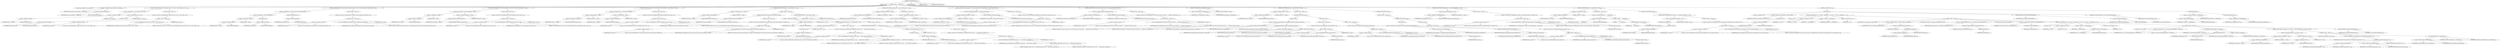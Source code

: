 digraph "validateAndExecute" {  
"281" [label = <(METHOD,validateAndExecute)<SUB>284</SUB>> ]
"29" [label = <(PARAM,this)<SUB>284</SUB>> ]
"282" [label = <(BLOCK,&lt;empty&gt;,&lt;empty&gt;)<SUB>284</SUB>> ]
"283" [label = <(LOCAL,String savedFileExt: java.lang.String)> ]
"284" [label = <(&lt;operator&gt;.assignment,String savedFileExt = this.fileext)<SUB>285</SUB>> ]
"285" [label = <(IDENTIFIER,savedFileExt,String savedFileExt = this.fileext)<SUB>285</SUB>> ]
"286" [label = <(&lt;operator&gt;.fieldAccess,this.fileext)<SUB>285</SUB>> ]
"287" [label = <(IDENTIFIER,this,String savedFileExt = this.fileext)<SUB>285</SUB>> ]
"288" [label = <(FIELD_IDENTIFIER,fileext,fileext)<SUB>285</SUB>> ]
"289" [label = <(CONTROL_STRUCTURE,if (file == null &amp;&amp; filesets.size() == 0),if (file == null &amp;&amp; filesets.size() == 0))<SUB>287</SUB>> ]
"290" [label = <(&lt;operator&gt;.logicalAnd,file == null &amp;&amp; filesets.size() == 0)<SUB>287</SUB>> ]
"291" [label = <(&lt;operator&gt;.equals,file == null)<SUB>287</SUB>> ]
"292" [label = <(&lt;operator&gt;.fieldAccess,this.file)<SUB>287</SUB>> ]
"293" [label = <(IDENTIFIER,this,file == null)<SUB>287</SUB>> ]
"294" [label = <(FIELD_IDENTIFIER,file,file)<SUB>287</SUB>> ]
"295" [label = <(LITERAL,null,file == null)<SUB>287</SUB>> ]
"296" [label = <(&lt;operator&gt;.equals,filesets.size() == 0)<SUB>287</SUB>> ]
"297" [label = <(size,filesets.size())<SUB>287</SUB>> ]
"298" [label = <(&lt;operator&gt;.fieldAccess,this.filesets)<SUB>287</SUB>> ]
"299" [label = <(IDENTIFIER,this,filesets.size())<SUB>287</SUB>> ]
"300" [label = <(FIELD_IDENTIFIER,filesets,filesets)<SUB>287</SUB>> ]
"301" [label = <(LITERAL,0,filesets.size() == 0)<SUB>287</SUB>> ]
"302" [label = <(BLOCK,&lt;empty&gt;,&lt;empty&gt;)<SUB>287</SUB>> ]
"303" [label = <(&lt;operator&gt;.throw,throw new BuildException(&quot;Specify at least one source - a file or a fileset.&quot;);)<SUB>288</SUB>> ]
"304" [label = <(BLOCK,&lt;empty&gt;,&lt;empty&gt;)<SUB>288</SUB>> ]
"305" [label = <(&lt;operator&gt;.assignment,&lt;empty&gt;)> ]
"306" [label = <(IDENTIFIER,$obj5,&lt;empty&gt;)> ]
"307" [label = <(&lt;operator&gt;.alloc,new BuildException(&quot;Specify at least one source - a file or a fileset.&quot;))<SUB>288</SUB>> ]
"308" [label = <(&lt;init&gt;,new BuildException(&quot;Specify at least one source - a file or a fileset.&quot;))<SUB>288</SUB>> ]
"309" [label = <(IDENTIFIER,$obj5,new BuildException(&quot;Specify at least one source - a file or a fileset.&quot;))> ]
"310" [label = <(LITERAL,&quot;Specify at least one source - a file or a fileset.&quot;,new BuildException(&quot;Specify at least one source - a file or a fileset.&quot;))<SUB>289</SUB>> ]
"311" [label = <(IDENTIFIER,$obj5,&lt;empty&gt;)> ]
"312" [label = <(CONTROL_STRUCTURE,if (file != null &amp;&amp; file.exists() &amp;&amp; file.isDirectory()),if (file != null &amp;&amp; file.exists() &amp;&amp; file.isDirectory()))<SUB>292</SUB>> ]
"313" [label = <(&lt;operator&gt;.logicalAnd,file != null &amp;&amp; file.exists() &amp;&amp; file.isDirectory())<SUB>292</SUB>> ]
"314" [label = <(&lt;operator&gt;.logicalAnd,file != null &amp;&amp; file.exists())<SUB>292</SUB>> ]
"315" [label = <(&lt;operator&gt;.notEquals,file != null)<SUB>292</SUB>> ]
"316" [label = <(&lt;operator&gt;.fieldAccess,this.file)<SUB>292</SUB>> ]
"317" [label = <(IDENTIFIER,this,file != null)<SUB>292</SUB>> ]
"318" [label = <(FIELD_IDENTIFIER,file,file)<SUB>292</SUB>> ]
"319" [label = <(LITERAL,null,file != null)<SUB>292</SUB>> ]
"320" [label = <(exists,file.exists())<SUB>292</SUB>> ]
"321" [label = <(&lt;operator&gt;.fieldAccess,this.file)<SUB>292</SUB>> ]
"322" [label = <(IDENTIFIER,this,file.exists())<SUB>292</SUB>> ]
"323" [label = <(FIELD_IDENTIFIER,file,file)<SUB>292</SUB>> ]
"324" [label = <(isDirectory,file.isDirectory())<SUB>292</SUB>> ]
"325" [label = <(&lt;operator&gt;.fieldAccess,this.file)<SUB>292</SUB>> ]
"326" [label = <(IDENTIFIER,this,file.isDirectory())<SUB>292</SUB>> ]
"327" [label = <(FIELD_IDENTIFIER,file,file)<SUB>292</SUB>> ]
"328" [label = <(BLOCK,&lt;empty&gt;,&lt;empty&gt;)<SUB>292</SUB>> ]
"329" [label = <(&lt;operator&gt;.throw,throw new BuildException(&quot;Checksum cannot be generated for directories&quot;);)<SUB>293</SUB>> ]
"330" [label = <(BLOCK,&lt;empty&gt;,&lt;empty&gt;)<SUB>293</SUB>> ]
"331" [label = <(&lt;operator&gt;.assignment,&lt;empty&gt;)> ]
"332" [label = <(IDENTIFIER,$obj6,&lt;empty&gt;)> ]
"333" [label = <(&lt;operator&gt;.alloc,new BuildException(&quot;Checksum cannot be generated for directories&quot;))<SUB>293</SUB>> ]
"334" [label = <(&lt;init&gt;,new BuildException(&quot;Checksum cannot be generated for directories&quot;))<SUB>293</SUB>> ]
"335" [label = <(IDENTIFIER,$obj6,new BuildException(&quot;Checksum cannot be generated for directories&quot;))> ]
"336" [label = <(LITERAL,&quot;Checksum cannot be generated for directories&quot;,new BuildException(&quot;Checksum cannot be generated for directories&quot;))<SUB>294</SUB>> ]
"337" [label = <(IDENTIFIER,$obj6,&lt;empty&gt;)> ]
"338" [label = <(CONTROL_STRUCTURE,if (file != null &amp;&amp; totalproperty != null),if (file != null &amp;&amp; totalproperty != null))<SUB>297</SUB>> ]
"339" [label = <(&lt;operator&gt;.logicalAnd,file != null &amp;&amp; totalproperty != null)<SUB>297</SUB>> ]
"340" [label = <(&lt;operator&gt;.notEquals,file != null)<SUB>297</SUB>> ]
"341" [label = <(&lt;operator&gt;.fieldAccess,this.file)<SUB>297</SUB>> ]
"342" [label = <(IDENTIFIER,this,file != null)<SUB>297</SUB>> ]
"343" [label = <(FIELD_IDENTIFIER,file,file)<SUB>297</SUB>> ]
"344" [label = <(LITERAL,null,file != null)<SUB>297</SUB>> ]
"345" [label = <(&lt;operator&gt;.notEquals,totalproperty != null)<SUB>297</SUB>> ]
"346" [label = <(&lt;operator&gt;.fieldAccess,this.totalproperty)<SUB>297</SUB>> ]
"347" [label = <(IDENTIFIER,this,totalproperty != null)<SUB>297</SUB>> ]
"348" [label = <(FIELD_IDENTIFIER,totalproperty,totalproperty)<SUB>297</SUB>> ]
"349" [label = <(LITERAL,null,totalproperty != null)<SUB>297</SUB>> ]
"350" [label = <(BLOCK,&lt;empty&gt;,&lt;empty&gt;)<SUB>297</SUB>> ]
"351" [label = <(&lt;operator&gt;.throw,throw new BuildException(&quot;File and Totalproperty cannot co-exist.&quot;);)<SUB>298</SUB>> ]
"352" [label = <(BLOCK,&lt;empty&gt;,&lt;empty&gt;)<SUB>298</SUB>> ]
"353" [label = <(&lt;operator&gt;.assignment,&lt;empty&gt;)> ]
"354" [label = <(IDENTIFIER,$obj7,&lt;empty&gt;)> ]
"355" [label = <(&lt;operator&gt;.alloc,new BuildException(&quot;File and Totalproperty cannot co-exist.&quot;))<SUB>298</SUB>> ]
"356" [label = <(&lt;init&gt;,new BuildException(&quot;File and Totalproperty cannot co-exist.&quot;))<SUB>298</SUB>> ]
"357" [label = <(IDENTIFIER,$obj7,new BuildException(&quot;File and Totalproperty cannot co-exist.&quot;))> ]
"358" [label = <(LITERAL,&quot;File and Totalproperty cannot co-exist.&quot;,new BuildException(&quot;File and Totalproperty cannot co-exist.&quot;))<SUB>299</SUB>> ]
"359" [label = <(IDENTIFIER,$obj7,&lt;empty&gt;)> ]
"360" [label = <(CONTROL_STRUCTURE,if (property != null &amp;&amp; fileext != null),if (property != null &amp;&amp; fileext != null))<SUB>302</SUB>> ]
"361" [label = <(&lt;operator&gt;.logicalAnd,property != null &amp;&amp; fileext != null)<SUB>302</SUB>> ]
"362" [label = <(&lt;operator&gt;.notEquals,property != null)<SUB>302</SUB>> ]
"363" [label = <(&lt;operator&gt;.fieldAccess,this.property)<SUB>302</SUB>> ]
"364" [label = <(IDENTIFIER,this,property != null)<SUB>302</SUB>> ]
"365" [label = <(FIELD_IDENTIFIER,property,property)<SUB>302</SUB>> ]
"366" [label = <(LITERAL,null,property != null)<SUB>302</SUB>> ]
"367" [label = <(&lt;operator&gt;.notEquals,fileext != null)<SUB>302</SUB>> ]
"368" [label = <(&lt;operator&gt;.fieldAccess,this.fileext)<SUB>302</SUB>> ]
"369" [label = <(IDENTIFIER,this,fileext != null)<SUB>302</SUB>> ]
"370" [label = <(FIELD_IDENTIFIER,fileext,fileext)<SUB>302</SUB>> ]
"371" [label = <(LITERAL,null,fileext != null)<SUB>302</SUB>> ]
"372" [label = <(BLOCK,&lt;empty&gt;,&lt;empty&gt;)<SUB>302</SUB>> ]
"373" [label = <(&lt;operator&gt;.throw,throw new BuildException(&quot;Property and FileExt cannot co-exist.&quot;);)<SUB>303</SUB>> ]
"374" [label = <(BLOCK,&lt;empty&gt;,&lt;empty&gt;)<SUB>303</SUB>> ]
"375" [label = <(&lt;operator&gt;.assignment,&lt;empty&gt;)> ]
"376" [label = <(IDENTIFIER,$obj8,&lt;empty&gt;)> ]
"377" [label = <(&lt;operator&gt;.alloc,new BuildException(&quot;Property and FileExt cannot co-exist.&quot;))<SUB>303</SUB>> ]
"378" [label = <(&lt;init&gt;,new BuildException(&quot;Property and FileExt cannot co-exist.&quot;))<SUB>303</SUB>> ]
"379" [label = <(IDENTIFIER,$obj8,new BuildException(&quot;Property and FileExt cannot co-exist.&quot;))> ]
"380" [label = <(LITERAL,&quot;Property and FileExt cannot co-exist.&quot;,new BuildException(&quot;Property and FileExt cannot co-exist.&quot;))<SUB>304</SUB>> ]
"381" [label = <(IDENTIFIER,$obj8,&lt;empty&gt;)> ]
"382" [label = <(CONTROL_STRUCTURE,if (property != null),if (property != null))<SUB>307</SUB>> ]
"383" [label = <(&lt;operator&gt;.notEquals,property != null)<SUB>307</SUB>> ]
"384" [label = <(&lt;operator&gt;.fieldAccess,this.property)<SUB>307</SUB>> ]
"385" [label = <(IDENTIFIER,this,property != null)<SUB>307</SUB>> ]
"386" [label = <(FIELD_IDENTIFIER,property,property)<SUB>307</SUB>> ]
"387" [label = <(LITERAL,null,property != null)<SUB>307</SUB>> ]
"388" [label = <(BLOCK,&lt;empty&gt;,&lt;empty&gt;)<SUB>307</SUB>> ]
"389" [label = <(CONTROL_STRUCTURE,if (forceOverwrite),if (forceOverwrite))<SUB>308</SUB>> ]
"390" [label = <(&lt;operator&gt;.fieldAccess,this.forceOverwrite)<SUB>308</SUB>> ]
"391" [label = <(IDENTIFIER,this,if (forceOverwrite))<SUB>308</SUB>> ]
"392" [label = <(FIELD_IDENTIFIER,forceOverwrite,forceOverwrite)<SUB>308</SUB>> ]
"393" [label = <(BLOCK,&lt;empty&gt;,&lt;empty&gt;)<SUB>308</SUB>> ]
"394" [label = <(&lt;operator&gt;.throw,throw new BuildException(&quot;ForceOverwrite cannot be used when Property is specified&quot;);)<SUB>309</SUB>> ]
"395" [label = <(BLOCK,&lt;empty&gt;,&lt;empty&gt;)<SUB>309</SUB>> ]
"396" [label = <(&lt;operator&gt;.assignment,&lt;empty&gt;)> ]
"397" [label = <(IDENTIFIER,$obj9,&lt;empty&gt;)> ]
"398" [label = <(&lt;operator&gt;.alloc,new BuildException(&quot;ForceOverwrite cannot be used when Property is specified&quot;))<SUB>309</SUB>> ]
"399" [label = <(&lt;init&gt;,new BuildException(&quot;ForceOverwrite cannot be used when Property is specified&quot;))<SUB>309</SUB>> ]
"400" [label = <(IDENTIFIER,$obj9,new BuildException(&quot;ForceOverwrite cannot be used when Property is specified&quot;))> ]
"401" [label = <(LITERAL,&quot;ForceOverwrite cannot be used when Property is specified&quot;,new BuildException(&quot;ForceOverwrite cannot be used when Property is specified&quot;))<SUB>310</SUB>> ]
"402" [label = <(IDENTIFIER,$obj9,&lt;empty&gt;)> ]
"403" [label = <(CONTROL_STRUCTURE,if (file != null),if (file != null))<SUB>313</SUB>> ]
"404" [label = <(&lt;operator&gt;.notEquals,file != null)<SUB>313</SUB>> ]
"405" [label = <(&lt;operator&gt;.fieldAccess,this.file)<SUB>313</SUB>> ]
"406" [label = <(IDENTIFIER,this,file != null)<SUB>313</SUB>> ]
"407" [label = <(FIELD_IDENTIFIER,file,file)<SUB>313</SUB>> ]
"408" [label = <(LITERAL,null,file != null)<SUB>313</SUB>> ]
"409" [label = <(BLOCK,&lt;empty&gt;,&lt;empty&gt;)<SUB>313</SUB>> ]
"410" [label = <(CONTROL_STRUCTURE,if (filesets.size() &gt; 0),if (filesets.size() &gt; 0))<SUB>314</SUB>> ]
"411" [label = <(&lt;operator&gt;.greaterThan,filesets.size() &gt; 0)<SUB>314</SUB>> ]
"412" [label = <(size,filesets.size())<SUB>314</SUB>> ]
"413" [label = <(&lt;operator&gt;.fieldAccess,this.filesets)<SUB>314</SUB>> ]
"414" [label = <(IDENTIFIER,this,filesets.size())<SUB>314</SUB>> ]
"415" [label = <(FIELD_IDENTIFIER,filesets,filesets)<SUB>314</SUB>> ]
"416" [label = <(LITERAL,0,filesets.size() &gt; 0)<SUB>314</SUB>> ]
"417" [label = <(BLOCK,&lt;empty&gt;,&lt;empty&gt;)<SUB>314</SUB>> ]
"418" [label = <(&lt;operator&gt;.throw,throw new BuildException(&quot;Multiple files cannot be used &quot; + &quot;when Property is specified&quot;);)<SUB>315</SUB>> ]
"419" [label = <(BLOCK,&lt;empty&gt;,&lt;empty&gt;)<SUB>315</SUB>> ]
"420" [label = <(&lt;operator&gt;.assignment,&lt;empty&gt;)> ]
"421" [label = <(IDENTIFIER,$obj10,&lt;empty&gt;)> ]
"422" [label = <(&lt;operator&gt;.alloc,new BuildException(&quot;Multiple files cannot be used &quot; + &quot;when Property is specified&quot;))<SUB>315</SUB>> ]
"423" [label = <(&lt;init&gt;,new BuildException(&quot;Multiple files cannot be used &quot; + &quot;when Property is specified&quot;))<SUB>315</SUB>> ]
"424" [label = <(IDENTIFIER,$obj10,new BuildException(&quot;Multiple files cannot be used &quot; + &quot;when Property is specified&quot;))> ]
"425" [label = <(&lt;operator&gt;.addition,&quot;Multiple files cannot be used &quot; + &quot;when Property is specified&quot;)<SUB>315</SUB>> ]
"426" [label = <(LITERAL,&quot;Multiple files cannot be used &quot;,&quot;Multiple files cannot be used &quot; + &quot;when Property is specified&quot;)<SUB>315</SUB>> ]
"427" [label = <(LITERAL,&quot;when Property is specified&quot;,&quot;Multiple files cannot be used &quot; + &quot;when Property is specified&quot;)<SUB>316</SUB>> ]
"428" [label = <(IDENTIFIER,$obj10,&lt;empty&gt;)> ]
"429" [label = <(CONTROL_STRUCTURE,else,else)<SUB>318</SUB>> ]
"430" [label = <(BLOCK,&lt;empty&gt;,&lt;empty&gt;)<SUB>318</SUB>> ]
"431" [label = <(CONTROL_STRUCTURE,if (filesets.size() &gt; 1),if (filesets.size() &gt; 1))<SUB>319</SUB>> ]
"432" [label = <(&lt;operator&gt;.greaterThan,filesets.size() &gt; 1)<SUB>319</SUB>> ]
"433" [label = <(size,filesets.size())<SUB>319</SUB>> ]
"434" [label = <(&lt;operator&gt;.fieldAccess,this.filesets)<SUB>319</SUB>> ]
"435" [label = <(IDENTIFIER,this,filesets.size())<SUB>319</SUB>> ]
"436" [label = <(FIELD_IDENTIFIER,filesets,filesets)<SUB>319</SUB>> ]
"437" [label = <(LITERAL,1,filesets.size() &gt; 1)<SUB>319</SUB>> ]
"438" [label = <(BLOCK,&lt;empty&gt;,&lt;empty&gt;)<SUB>319</SUB>> ]
"439" [label = <(&lt;operator&gt;.throw,throw new BuildException(&quot;Multiple files cannot be used &quot; + &quot;when Property is specified&quot;);)<SUB>320</SUB>> ]
"440" [label = <(BLOCK,&lt;empty&gt;,&lt;empty&gt;)<SUB>320</SUB>> ]
"441" [label = <(&lt;operator&gt;.assignment,&lt;empty&gt;)> ]
"442" [label = <(IDENTIFIER,$obj11,&lt;empty&gt;)> ]
"443" [label = <(&lt;operator&gt;.alloc,new BuildException(&quot;Multiple files cannot be used &quot; + &quot;when Property is specified&quot;))<SUB>320</SUB>> ]
"444" [label = <(&lt;init&gt;,new BuildException(&quot;Multiple files cannot be used &quot; + &quot;when Property is specified&quot;))<SUB>320</SUB>> ]
"445" [label = <(IDENTIFIER,$obj11,new BuildException(&quot;Multiple files cannot be used &quot; + &quot;when Property is specified&quot;))> ]
"446" [label = <(&lt;operator&gt;.addition,&quot;Multiple files cannot be used &quot; + &quot;when Property is specified&quot;)<SUB>320</SUB>> ]
"447" [label = <(LITERAL,&quot;Multiple files cannot be used &quot;,&quot;Multiple files cannot be used &quot; + &quot;when Property is specified&quot;)<SUB>320</SUB>> ]
"448" [label = <(LITERAL,&quot;when Property is specified&quot;,&quot;Multiple files cannot be used &quot; + &quot;when Property is specified&quot;)<SUB>321</SUB>> ]
"449" [label = <(IDENTIFIER,$obj11,&lt;empty&gt;)> ]
"450" [label = <(CONTROL_STRUCTURE,if (verifyProperty != null),if (verifyProperty != null))<SUB>326</SUB>> ]
"451" [label = <(&lt;operator&gt;.notEquals,verifyProperty != null)<SUB>326</SUB>> ]
"452" [label = <(&lt;operator&gt;.fieldAccess,this.verifyProperty)<SUB>326</SUB>> ]
"453" [label = <(IDENTIFIER,this,verifyProperty != null)<SUB>326</SUB>> ]
"454" [label = <(FIELD_IDENTIFIER,verifyProperty,verifyProperty)<SUB>326</SUB>> ]
"455" [label = <(LITERAL,null,verifyProperty != null)<SUB>326</SUB>> ]
"456" [label = <(BLOCK,&lt;empty&gt;,&lt;empty&gt;)<SUB>326</SUB>> ]
"457" [label = <(&lt;operator&gt;.assignment,this.isCondition = true)<SUB>327</SUB>> ]
"458" [label = <(&lt;operator&gt;.fieldAccess,this.isCondition)<SUB>327</SUB>> ]
"459" [label = <(IDENTIFIER,this,this.isCondition = true)<SUB>327</SUB>> ]
"460" [label = <(FIELD_IDENTIFIER,isCondition,isCondition)<SUB>327</SUB>> ]
"461" [label = <(LITERAL,true,this.isCondition = true)<SUB>327</SUB>> ]
"462" [label = <(CONTROL_STRUCTURE,if (verifyProperty != null &amp;&amp; forceOverwrite),if (verifyProperty != null &amp;&amp; forceOverwrite))<SUB>330</SUB>> ]
"463" [label = <(&lt;operator&gt;.logicalAnd,verifyProperty != null &amp;&amp; forceOverwrite)<SUB>330</SUB>> ]
"464" [label = <(&lt;operator&gt;.notEquals,verifyProperty != null)<SUB>330</SUB>> ]
"465" [label = <(&lt;operator&gt;.fieldAccess,this.verifyProperty)<SUB>330</SUB>> ]
"466" [label = <(IDENTIFIER,this,verifyProperty != null)<SUB>330</SUB>> ]
"467" [label = <(FIELD_IDENTIFIER,verifyProperty,verifyProperty)<SUB>330</SUB>> ]
"468" [label = <(LITERAL,null,verifyProperty != null)<SUB>330</SUB>> ]
"469" [label = <(&lt;operator&gt;.fieldAccess,this.forceOverwrite)<SUB>330</SUB>> ]
"470" [label = <(IDENTIFIER,this,verifyProperty != null &amp;&amp; forceOverwrite)<SUB>330</SUB>> ]
"471" [label = <(FIELD_IDENTIFIER,forceOverwrite,forceOverwrite)<SUB>330</SUB>> ]
"472" [label = <(BLOCK,&lt;empty&gt;,&lt;empty&gt;)<SUB>330</SUB>> ]
"473" [label = <(&lt;operator&gt;.throw,throw new BuildException(&quot;VerifyProperty and ForceOverwrite cannot co-exist.&quot;);)<SUB>331</SUB>> ]
"474" [label = <(BLOCK,&lt;empty&gt;,&lt;empty&gt;)<SUB>331</SUB>> ]
"475" [label = <(&lt;operator&gt;.assignment,&lt;empty&gt;)> ]
"476" [label = <(IDENTIFIER,$obj12,&lt;empty&gt;)> ]
"477" [label = <(&lt;operator&gt;.alloc,new BuildException(&quot;VerifyProperty and ForceOverwrite cannot co-exist.&quot;))<SUB>331</SUB>> ]
"478" [label = <(&lt;init&gt;,new BuildException(&quot;VerifyProperty and ForceOverwrite cannot co-exist.&quot;))<SUB>331</SUB>> ]
"479" [label = <(IDENTIFIER,$obj12,new BuildException(&quot;VerifyProperty and ForceOverwrite cannot co-exist.&quot;))> ]
"480" [label = <(LITERAL,&quot;VerifyProperty and ForceOverwrite cannot co-exist.&quot;,new BuildException(&quot;VerifyProperty and ForceOverwrite cannot co-exist.&quot;))<SUB>332</SUB>> ]
"481" [label = <(IDENTIFIER,$obj12,&lt;empty&gt;)> ]
"482" [label = <(CONTROL_STRUCTURE,if (isCondition &amp;&amp; forceOverwrite),if (isCondition &amp;&amp; forceOverwrite))<SUB>335</SUB>> ]
"483" [label = <(&lt;operator&gt;.logicalAnd,isCondition &amp;&amp; forceOverwrite)<SUB>335</SUB>> ]
"484" [label = <(&lt;operator&gt;.fieldAccess,this.isCondition)<SUB>335</SUB>> ]
"485" [label = <(IDENTIFIER,this,isCondition &amp;&amp; forceOverwrite)<SUB>335</SUB>> ]
"486" [label = <(FIELD_IDENTIFIER,isCondition,isCondition)<SUB>335</SUB>> ]
"487" [label = <(&lt;operator&gt;.fieldAccess,this.forceOverwrite)<SUB>335</SUB>> ]
"488" [label = <(IDENTIFIER,this,isCondition &amp;&amp; forceOverwrite)<SUB>335</SUB>> ]
"489" [label = <(FIELD_IDENTIFIER,forceOverwrite,forceOverwrite)<SUB>335</SUB>> ]
"490" [label = <(BLOCK,&lt;empty&gt;,&lt;empty&gt;)<SUB>335</SUB>> ]
"491" [label = <(&lt;operator&gt;.throw,throw new BuildException(&quot;ForceOverwrite cannot be used when &quot; + &quot;conditions are being used.&quot;);)<SUB>336</SUB>> ]
"492" [label = <(BLOCK,&lt;empty&gt;,&lt;empty&gt;)<SUB>336</SUB>> ]
"493" [label = <(&lt;operator&gt;.assignment,&lt;empty&gt;)> ]
"494" [label = <(IDENTIFIER,$obj13,&lt;empty&gt;)> ]
"495" [label = <(&lt;operator&gt;.alloc,new BuildException(&quot;ForceOverwrite cannot be used when &quot; + &quot;conditions are being used.&quot;))<SUB>336</SUB>> ]
"496" [label = <(&lt;init&gt;,new BuildException(&quot;ForceOverwrite cannot be used when &quot; + &quot;conditions are being used.&quot;))<SUB>336</SUB>> ]
"497" [label = <(IDENTIFIER,$obj13,new BuildException(&quot;ForceOverwrite cannot be used when &quot; + &quot;conditions are being used.&quot;))> ]
"498" [label = <(&lt;operator&gt;.addition,&quot;ForceOverwrite cannot be used when &quot; + &quot;conditions are being used.&quot;)<SUB>336</SUB>> ]
"499" [label = <(LITERAL,&quot;ForceOverwrite cannot be used when &quot;,&quot;ForceOverwrite cannot be used when &quot; + &quot;conditions are being used.&quot;)<SUB>336</SUB>> ]
"500" [label = <(LITERAL,&quot;conditions are being used.&quot;,&quot;ForceOverwrite cannot be used when &quot; + &quot;conditions are being used.&quot;)<SUB>337</SUB>> ]
"501" [label = <(IDENTIFIER,$obj13,&lt;empty&gt;)> ]
"502" [label = <(&lt;operator&gt;.assignment,this.messageDigest = null)<SUB>340</SUB>> ]
"503" [label = <(&lt;operator&gt;.fieldAccess,this.messageDigest)<SUB>340</SUB>> ]
"504" [label = <(IDENTIFIER,this,this.messageDigest = null)<SUB>340</SUB>> ]
"505" [label = <(FIELD_IDENTIFIER,messageDigest,messageDigest)<SUB>340</SUB>> ]
"506" [label = <(LITERAL,null,this.messageDigest = null)<SUB>340</SUB>> ]
"507" [label = <(CONTROL_STRUCTURE,if (provider != null),if (provider != null))<SUB>341</SUB>> ]
"508" [label = <(&lt;operator&gt;.notEquals,provider != null)<SUB>341</SUB>> ]
"509" [label = <(&lt;operator&gt;.fieldAccess,this.provider)<SUB>341</SUB>> ]
"510" [label = <(IDENTIFIER,this,provider != null)<SUB>341</SUB>> ]
"511" [label = <(FIELD_IDENTIFIER,provider,provider)<SUB>341</SUB>> ]
"512" [label = <(LITERAL,null,provider != null)<SUB>341</SUB>> ]
"513" [label = <(BLOCK,&lt;empty&gt;,&lt;empty&gt;)<SUB>341</SUB>> ]
"514" [label = <(CONTROL_STRUCTURE,try,try)<SUB>342</SUB>> ]
"515" [label = <(BLOCK,try,try)<SUB>342</SUB>> ]
"516" [label = <(&lt;operator&gt;.assignment,this.messageDigest = MessageDigest.getInstance(algorithm, provider))<SUB>343</SUB>> ]
"517" [label = <(&lt;operator&gt;.fieldAccess,this.messageDigest)<SUB>343</SUB>> ]
"518" [label = <(IDENTIFIER,this,this.messageDigest = MessageDigest.getInstance(algorithm, provider))<SUB>343</SUB>> ]
"519" [label = <(FIELD_IDENTIFIER,messageDigest,messageDigest)<SUB>343</SUB>> ]
"520" [label = <(getInstance,MessageDigest.getInstance(algorithm, provider))<SUB>343</SUB>> ]
"521" [label = <(IDENTIFIER,MessageDigest,MessageDigest.getInstance(algorithm, provider))<SUB>343</SUB>> ]
"522" [label = <(&lt;operator&gt;.fieldAccess,this.algorithm)<SUB>343</SUB>> ]
"523" [label = <(IDENTIFIER,this,MessageDigest.getInstance(algorithm, provider))<SUB>343</SUB>> ]
"524" [label = <(FIELD_IDENTIFIER,algorithm,algorithm)<SUB>343</SUB>> ]
"525" [label = <(&lt;operator&gt;.fieldAccess,this.provider)<SUB>343</SUB>> ]
"526" [label = <(IDENTIFIER,this,MessageDigest.getInstance(algorithm, provider))<SUB>343</SUB>> ]
"527" [label = <(FIELD_IDENTIFIER,provider,provider)<SUB>343</SUB>> ]
"528" [label = <(BLOCK,catch,catch)> ]
"529" [label = <(BLOCK,&lt;empty&gt;,&lt;empty&gt;)<SUB>344</SUB>> ]
"530" [label = <(&lt;operator&gt;.throw,throw new BuildException(noalgo, getLocation());)<SUB>345</SUB>> ]
"531" [label = <(BLOCK,&lt;empty&gt;,&lt;empty&gt;)<SUB>345</SUB>> ]
"532" [label = <(&lt;operator&gt;.assignment,&lt;empty&gt;)> ]
"533" [label = <(IDENTIFIER,$obj14,&lt;empty&gt;)> ]
"534" [label = <(&lt;operator&gt;.alloc,new BuildException(noalgo, getLocation()))<SUB>345</SUB>> ]
"535" [label = <(&lt;init&gt;,new BuildException(noalgo, getLocation()))<SUB>345</SUB>> ]
"536" [label = <(IDENTIFIER,$obj14,new BuildException(noalgo, getLocation()))> ]
"537" [label = <(IDENTIFIER,noalgo,new BuildException(noalgo, getLocation()))<SUB>345</SUB>> ]
"538" [label = <(getLocation,getLocation())<SUB>345</SUB>> ]
"28" [label = <(IDENTIFIER,this,getLocation())<SUB>345</SUB>> ]
"539" [label = <(IDENTIFIER,$obj14,&lt;empty&gt;)> ]
"540" [label = <(BLOCK,&lt;empty&gt;,&lt;empty&gt;)<SUB>346</SUB>> ]
"541" [label = <(&lt;operator&gt;.throw,throw new BuildException(noprovider, getLocation());)<SUB>347</SUB>> ]
"542" [label = <(BLOCK,&lt;empty&gt;,&lt;empty&gt;)<SUB>347</SUB>> ]
"543" [label = <(&lt;operator&gt;.assignment,&lt;empty&gt;)> ]
"544" [label = <(IDENTIFIER,$obj15,&lt;empty&gt;)> ]
"545" [label = <(&lt;operator&gt;.alloc,new BuildException(noprovider, getLocation()))<SUB>347</SUB>> ]
"546" [label = <(&lt;init&gt;,new BuildException(noprovider, getLocation()))<SUB>347</SUB>> ]
"547" [label = <(IDENTIFIER,$obj15,new BuildException(noprovider, getLocation()))> ]
"548" [label = <(IDENTIFIER,noprovider,new BuildException(noprovider, getLocation()))<SUB>347</SUB>> ]
"549" [label = <(getLocation,getLocation())<SUB>347</SUB>> ]
"30" [label = <(IDENTIFIER,this,getLocation())<SUB>347</SUB>> ]
"550" [label = <(IDENTIFIER,$obj15,&lt;empty&gt;)> ]
"551" [label = <(CONTROL_STRUCTURE,else,else)<SUB>349</SUB>> ]
"552" [label = <(BLOCK,&lt;empty&gt;,&lt;empty&gt;)<SUB>349</SUB>> ]
"553" [label = <(CONTROL_STRUCTURE,try,try)<SUB>350</SUB>> ]
"554" [label = <(BLOCK,try,try)<SUB>350</SUB>> ]
"555" [label = <(&lt;operator&gt;.assignment,this.messageDigest = MessageDigest.getInstance(algorithm))<SUB>351</SUB>> ]
"556" [label = <(&lt;operator&gt;.fieldAccess,this.messageDigest)<SUB>351</SUB>> ]
"557" [label = <(IDENTIFIER,this,this.messageDigest = MessageDigest.getInstance(algorithm))<SUB>351</SUB>> ]
"558" [label = <(FIELD_IDENTIFIER,messageDigest,messageDigest)<SUB>351</SUB>> ]
"559" [label = <(getInstance,MessageDigest.getInstance(algorithm))<SUB>351</SUB>> ]
"560" [label = <(IDENTIFIER,MessageDigest,MessageDigest.getInstance(algorithm))<SUB>351</SUB>> ]
"561" [label = <(&lt;operator&gt;.fieldAccess,this.algorithm)<SUB>351</SUB>> ]
"562" [label = <(IDENTIFIER,this,MessageDigest.getInstance(algorithm))<SUB>351</SUB>> ]
"563" [label = <(FIELD_IDENTIFIER,algorithm,algorithm)<SUB>351</SUB>> ]
"564" [label = <(BLOCK,catch,catch)> ]
"565" [label = <(BLOCK,&lt;empty&gt;,&lt;empty&gt;)<SUB>352</SUB>> ]
"566" [label = <(&lt;operator&gt;.throw,throw new BuildException(noalgo, getLocation());)<SUB>353</SUB>> ]
"567" [label = <(BLOCK,&lt;empty&gt;,&lt;empty&gt;)<SUB>353</SUB>> ]
"568" [label = <(&lt;operator&gt;.assignment,&lt;empty&gt;)> ]
"569" [label = <(IDENTIFIER,$obj16,&lt;empty&gt;)> ]
"570" [label = <(&lt;operator&gt;.alloc,new BuildException(noalgo, getLocation()))<SUB>353</SUB>> ]
"571" [label = <(&lt;init&gt;,new BuildException(noalgo, getLocation()))<SUB>353</SUB>> ]
"572" [label = <(IDENTIFIER,$obj16,new BuildException(noalgo, getLocation()))> ]
"573" [label = <(IDENTIFIER,noalgo,new BuildException(noalgo, getLocation()))<SUB>353</SUB>> ]
"574" [label = <(getLocation,getLocation())<SUB>353</SUB>> ]
"31" [label = <(IDENTIFIER,this,getLocation())<SUB>353</SUB>> ]
"575" [label = <(IDENTIFIER,$obj16,&lt;empty&gt;)> ]
"576" [label = <(CONTROL_STRUCTURE,if (messageDigest == null),if (messageDigest == null))<SUB>357</SUB>> ]
"577" [label = <(&lt;operator&gt;.equals,messageDigest == null)<SUB>357</SUB>> ]
"578" [label = <(&lt;operator&gt;.fieldAccess,this.messageDigest)<SUB>357</SUB>> ]
"579" [label = <(IDENTIFIER,this,messageDigest == null)<SUB>357</SUB>> ]
"580" [label = <(FIELD_IDENTIFIER,messageDigest,messageDigest)<SUB>357</SUB>> ]
"581" [label = <(LITERAL,null,messageDigest == null)<SUB>357</SUB>> ]
"582" [label = <(BLOCK,&lt;empty&gt;,&lt;empty&gt;)<SUB>357</SUB>> ]
"583" [label = <(&lt;operator&gt;.throw,throw new BuildException(&quot;Unable to create Message Digest&quot;, getLocation());)<SUB>358</SUB>> ]
"584" [label = <(BLOCK,&lt;empty&gt;,&lt;empty&gt;)<SUB>358</SUB>> ]
"585" [label = <(&lt;operator&gt;.assignment,&lt;empty&gt;)> ]
"586" [label = <(IDENTIFIER,$obj17,&lt;empty&gt;)> ]
"587" [label = <(&lt;operator&gt;.alloc,new BuildException(&quot;Unable to create Message Digest&quot;, getLocation()))<SUB>358</SUB>> ]
"588" [label = <(&lt;init&gt;,new BuildException(&quot;Unable to create Message Digest&quot;, getLocation()))<SUB>358</SUB>> ]
"589" [label = <(IDENTIFIER,$obj17,new BuildException(&quot;Unable to create Message Digest&quot;, getLocation()))> ]
"590" [label = <(LITERAL,&quot;Unable to create Message Digest&quot;,new BuildException(&quot;Unable to create Message Digest&quot;, getLocation()))<SUB>358</SUB>> ]
"591" [label = <(getLocation,getLocation())<SUB>359</SUB>> ]
"32" [label = <(IDENTIFIER,this,getLocation())<SUB>359</SUB>> ]
"592" [label = <(IDENTIFIER,$obj17,&lt;empty&gt;)> ]
"593" [label = <(CONTROL_STRUCTURE,if (fileext == null),if (fileext == null))<SUB>362</SUB>> ]
"594" [label = <(&lt;operator&gt;.equals,fileext == null)<SUB>362</SUB>> ]
"595" [label = <(&lt;operator&gt;.fieldAccess,this.fileext)<SUB>362</SUB>> ]
"596" [label = <(IDENTIFIER,this,fileext == null)<SUB>362</SUB>> ]
"597" [label = <(FIELD_IDENTIFIER,fileext,fileext)<SUB>362</SUB>> ]
"598" [label = <(LITERAL,null,fileext == null)<SUB>362</SUB>> ]
"599" [label = <(BLOCK,&lt;empty&gt;,&lt;empty&gt;)<SUB>362</SUB>> ]
"600" [label = <(&lt;operator&gt;.assignment,this.fileext = &quot;.&quot; + algorithm)<SUB>363</SUB>> ]
"601" [label = <(&lt;operator&gt;.fieldAccess,this.fileext)<SUB>363</SUB>> ]
"602" [label = <(IDENTIFIER,this,this.fileext = &quot;.&quot; + algorithm)<SUB>363</SUB>> ]
"603" [label = <(FIELD_IDENTIFIER,fileext,fileext)<SUB>363</SUB>> ]
"604" [label = <(&lt;operator&gt;.addition,&quot;.&quot; + algorithm)<SUB>363</SUB>> ]
"605" [label = <(LITERAL,&quot;.&quot;,&quot;.&quot; + algorithm)<SUB>363</SUB>> ]
"606" [label = <(&lt;operator&gt;.fieldAccess,this.algorithm)<SUB>363</SUB>> ]
"607" [label = <(IDENTIFIER,this,&quot;.&quot; + algorithm)<SUB>363</SUB>> ]
"608" [label = <(FIELD_IDENTIFIER,algorithm,algorithm)<SUB>363</SUB>> ]
"609" [label = <(CONTROL_STRUCTURE,else,else)<SUB>364</SUB>> ]
"610" [label = <(CONTROL_STRUCTURE,if (fileext.trim().length() == 0),if (fileext.trim().length() == 0))<SUB>364</SUB>> ]
"611" [label = <(&lt;operator&gt;.equals,fileext.trim().length() == 0)<SUB>364</SUB>> ]
"612" [label = <(length,fileext.trim().length())<SUB>364</SUB>> ]
"613" [label = <(trim,fileext.trim())<SUB>364</SUB>> ]
"614" [label = <(&lt;operator&gt;.fieldAccess,this.fileext)<SUB>364</SUB>> ]
"615" [label = <(IDENTIFIER,this,fileext.trim())<SUB>364</SUB>> ]
"616" [label = <(FIELD_IDENTIFIER,fileext,fileext)<SUB>364</SUB>> ]
"617" [label = <(LITERAL,0,fileext.trim().length() == 0)<SUB>364</SUB>> ]
"618" [label = <(BLOCK,&lt;empty&gt;,&lt;empty&gt;)<SUB>364</SUB>> ]
"619" [label = <(&lt;operator&gt;.throw,throw new BuildException(&quot;File extension when specified must not be an empty string&quot;);)<SUB>365</SUB>> ]
"620" [label = <(BLOCK,&lt;empty&gt;,&lt;empty&gt;)<SUB>365</SUB>> ]
"621" [label = <(&lt;operator&gt;.assignment,&lt;empty&gt;)> ]
"622" [label = <(IDENTIFIER,$obj18,&lt;empty&gt;)> ]
"623" [label = <(&lt;operator&gt;.alloc,new BuildException(&quot;File extension when specified must not be an empty string&quot;))<SUB>365</SUB>> ]
"624" [label = <(&lt;init&gt;,new BuildException(&quot;File extension when specified must not be an empty string&quot;))<SUB>365</SUB>> ]
"625" [label = <(IDENTIFIER,$obj18,new BuildException(&quot;File extension when specified must not be an empty string&quot;))> ]
"626" [label = <(LITERAL,&quot;File extension when specified must not be an empty string&quot;,new BuildException(&quot;File extension when specified must not be an empty string&quot;))<SUB>366</SUB>> ]
"627" [label = <(IDENTIFIER,$obj18,&lt;empty&gt;)> ]
"628" [label = <(CONTROL_STRUCTURE,try,try)<SUB>369</SUB>> ]
"629" [label = <(BLOCK,try,try)<SUB>369</SUB>> ]
"630" [label = <(LOCAL,int sizeofFileSet: int)> ]
"631" [label = <(&lt;operator&gt;.assignment,int sizeofFileSet = filesets.size())<SUB>370</SUB>> ]
"632" [label = <(IDENTIFIER,sizeofFileSet,int sizeofFileSet = filesets.size())<SUB>370</SUB>> ]
"633" [label = <(size,filesets.size())<SUB>370</SUB>> ]
"634" [label = <(&lt;operator&gt;.fieldAccess,this.filesets)<SUB>370</SUB>> ]
"635" [label = <(IDENTIFIER,this,filesets.size())<SUB>370</SUB>> ]
"636" [label = <(FIELD_IDENTIFIER,filesets,filesets)<SUB>370</SUB>> ]
"637" [label = <(CONTROL_STRUCTURE,for (int i = 0; Some(i &lt; sizeofFileSet); i++),for (int i = 0; Some(i &lt; sizeofFileSet); i++))<SUB>371</SUB>> ]
"638" [label = <(LOCAL,int i: int)> ]
"639" [label = <(&lt;operator&gt;.assignment,int i = 0)<SUB>371</SUB>> ]
"640" [label = <(IDENTIFIER,i,int i = 0)<SUB>371</SUB>> ]
"641" [label = <(LITERAL,0,int i = 0)<SUB>371</SUB>> ]
"642" [label = <(&lt;operator&gt;.lessThan,i &lt; sizeofFileSet)<SUB>371</SUB>> ]
"643" [label = <(IDENTIFIER,i,i &lt; sizeofFileSet)<SUB>371</SUB>> ]
"644" [label = <(IDENTIFIER,sizeofFileSet,i &lt; sizeofFileSet)<SUB>371</SUB>> ]
"645" [label = <(&lt;operator&gt;.postIncrement,i++)<SUB>371</SUB>> ]
"646" [label = <(IDENTIFIER,i,i++)<SUB>371</SUB>> ]
"647" [label = <(BLOCK,&lt;empty&gt;,&lt;empty&gt;)<SUB>371</SUB>> ]
"648" [label = <(LOCAL,FileSet fs: org.apache.tools.ant.types.FileSet)> ]
"649" [label = <(&lt;operator&gt;.assignment,FileSet fs = (FileSet) filesets.elementAt(i))<SUB>372</SUB>> ]
"650" [label = <(IDENTIFIER,fs,FileSet fs = (FileSet) filesets.elementAt(i))<SUB>372</SUB>> ]
"651" [label = <(&lt;operator&gt;.cast,(FileSet) filesets.elementAt(i))<SUB>372</SUB>> ]
"652" [label = <(TYPE_REF,FileSet,FileSet)<SUB>372</SUB>> ]
"653" [label = <(elementAt,filesets.elementAt(i))<SUB>372</SUB>> ]
"654" [label = <(&lt;operator&gt;.fieldAccess,this.filesets)<SUB>372</SUB>> ]
"655" [label = <(IDENTIFIER,this,filesets.elementAt(i))<SUB>372</SUB>> ]
"656" [label = <(FIELD_IDENTIFIER,filesets,filesets)<SUB>372</SUB>> ]
"657" [label = <(IDENTIFIER,i,filesets.elementAt(i))<SUB>372</SUB>> ]
"658" [label = <(LOCAL,DirectoryScanner ds: org.apache.tools.ant.DirectoryScanner)> ]
"659" [label = <(&lt;operator&gt;.assignment,DirectoryScanner ds = getDirectoryScanner(getProject()))<SUB>373</SUB>> ]
"660" [label = <(IDENTIFIER,ds,DirectoryScanner ds = getDirectoryScanner(getProject()))<SUB>373</SUB>> ]
"661" [label = <(getDirectoryScanner,getDirectoryScanner(getProject()))<SUB>373</SUB>> ]
"662" [label = <(IDENTIFIER,fs,getDirectoryScanner(getProject()))<SUB>373</SUB>> ]
"663" [label = <(getProject,getProject())<SUB>373</SUB>> ]
"33" [label = <(IDENTIFIER,this,getProject())<SUB>373</SUB>> ]
"664" [label = <(LOCAL,String[] srcFiles: java.lang.String[])> ]
"665" [label = <(&lt;operator&gt;.assignment,String[] srcFiles = getIncludedFiles())<SUB>374</SUB>> ]
"666" [label = <(IDENTIFIER,srcFiles,String[] srcFiles = getIncludedFiles())<SUB>374</SUB>> ]
"667" [label = <(getIncludedFiles,getIncludedFiles())<SUB>374</SUB>> ]
"668" [label = <(IDENTIFIER,ds,getIncludedFiles())<SUB>374</SUB>> ]
"669" [label = <(CONTROL_STRUCTURE,for (int j = 0; Some(j &lt; srcFiles.length); j++),for (int j = 0; Some(j &lt; srcFiles.length); j++))<SUB>375</SUB>> ]
"670" [label = <(LOCAL,int j: int)> ]
"671" [label = <(&lt;operator&gt;.assignment,int j = 0)<SUB>375</SUB>> ]
"672" [label = <(IDENTIFIER,j,int j = 0)<SUB>375</SUB>> ]
"673" [label = <(LITERAL,0,int j = 0)<SUB>375</SUB>> ]
"674" [label = <(&lt;operator&gt;.lessThan,j &lt; srcFiles.length)<SUB>375</SUB>> ]
"675" [label = <(IDENTIFIER,j,j &lt; srcFiles.length)<SUB>375</SUB>> ]
"676" [label = <(&lt;operator&gt;.fieldAccess,srcFiles.length)<SUB>375</SUB>> ]
"677" [label = <(IDENTIFIER,srcFiles,j &lt; srcFiles.length)<SUB>375</SUB>> ]
"678" [label = <(FIELD_IDENTIFIER,length,length)<SUB>375</SUB>> ]
"679" [label = <(&lt;operator&gt;.postIncrement,j++)<SUB>375</SUB>> ]
"680" [label = <(IDENTIFIER,j,j++)<SUB>375</SUB>> ]
"681" [label = <(BLOCK,&lt;empty&gt;,&lt;empty&gt;)<SUB>375</SUB>> ]
"36" [label = <(LOCAL,File src: java.io.File)> ]
"682" [label = <(&lt;operator&gt;.assignment,File src = new File(fs.getDir(getProject()), srcFiles[j]))<SUB>376</SUB>> ]
"683" [label = <(IDENTIFIER,src,File src = new File(fs.getDir(getProject()), srcFiles[j]))<SUB>376</SUB>> ]
"684" [label = <(&lt;operator&gt;.alloc,new File(fs.getDir(getProject()), srcFiles[j]))<SUB>376</SUB>> ]
"685" [label = <(&lt;init&gt;,new File(fs.getDir(getProject()), srcFiles[j]))<SUB>376</SUB>> ]
"35" [label = <(IDENTIFIER,src,new File(fs.getDir(getProject()), srcFiles[j]))<SUB>376</SUB>> ]
"686" [label = <(getDir,getDir(getProject()))<SUB>376</SUB>> ]
"687" [label = <(IDENTIFIER,fs,getDir(getProject()))<SUB>376</SUB>> ]
"688" [label = <(getProject,getProject())<SUB>376</SUB>> ]
"34" [label = <(IDENTIFIER,this,getProject())<SUB>376</SUB>> ]
"689" [label = <(&lt;operator&gt;.indexAccess,srcFiles[j])<SUB>376</SUB>> ]
"690" [label = <(IDENTIFIER,srcFiles,new File(fs.getDir(getProject()), srcFiles[j]))<SUB>376</SUB>> ]
"691" [label = <(IDENTIFIER,j,new File(fs.getDir(getProject()), srcFiles[j]))<SUB>376</SUB>> ]
"692" [label = <(CONTROL_STRUCTURE,if (totalproperty != null || todir != null),if (totalproperty != null || todir != null))<SUB>377</SUB>> ]
"693" [label = <(&lt;operator&gt;.logicalOr,totalproperty != null || todir != null)<SUB>377</SUB>> ]
"694" [label = <(&lt;operator&gt;.notEquals,totalproperty != null)<SUB>377</SUB>> ]
"695" [label = <(&lt;operator&gt;.fieldAccess,this.totalproperty)<SUB>377</SUB>> ]
"696" [label = <(IDENTIFIER,this,totalproperty != null)<SUB>377</SUB>> ]
"697" [label = <(FIELD_IDENTIFIER,totalproperty,totalproperty)<SUB>377</SUB>> ]
"698" [label = <(LITERAL,null,totalproperty != null)<SUB>377</SUB>> ]
"699" [label = <(&lt;operator&gt;.notEquals,todir != null)<SUB>377</SUB>> ]
"700" [label = <(&lt;operator&gt;.fieldAccess,this.todir)<SUB>377</SUB>> ]
"701" [label = <(IDENTIFIER,this,todir != null)<SUB>377</SUB>> ]
"702" [label = <(FIELD_IDENTIFIER,todir,todir)<SUB>377</SUB>> ]
"703" [label = <(LITERAL,null,todir != null)<SUB>377</SUB>> ]
"704" [label = <(BLOCK,&lt;empty&gt;,&lt;empty&gt;)<SUB>377</SUB>> ]
"705" [label = <(LOCAL,String relativePath: java.lang.String)> ]
"706" [label = <(&lt;operator&gt;.assignment,String relativePath = this.replace(File.separatorChar, '/'))<SUB>381</SUB>> ]
"707" [label = <(IDENTIFIER,relativePath,String relativePath = this.replace(File.separatorChar, '/'))<SUB>381</SUB>> ]
"708" [label = <(replace,this.replace(File.separatorChar, '/'))<SUB>381</SUB>> ]
"709" [label = <(&lt;operator&gt;.indexAccess,srcFiles[j])<SUB>381</SUB>> ]
"710" [label = <(IDENTIFIER,srcFiles,this.replace(File.separatorChar, '/'))<SUB>381</SUB>> ]
"711" [label = <(IDENTIFIER,j,this.replace(File.separatorChar, '/'))<SUB>381</SUB>> ]
"712" [label = <(&lt;operator&gt;.fieldAccess,File.separatorChar)<SUB>381</SUB>> ]
"713" [label = <(IDENTIFIER,File,this.replace(File.separatorChar, '/'))<SUB>381</SUB>> ]
"714" [label = <(FIELD_IDENTIFIER,separatorChar,separatorChar)<SUB>381</SUB>> ]
"715" [label = <(LITERAL,'/',this.replace(File.separatorChar, '/'))<SUB>381</SUB>> ]
"716" [label = <(put,relativeFilePaths.put(src, relativePath))<SUB>382</SUB>> ]
"717" [label = <(&lt;operator&gt;.fieldAccess,this.relativeFilePaths)<SUB>382</SUB>> ]
"718" [label = <(IDENTIFIER,this,relativeFilePaths.put(src, relativePath))<SUB>382</SUB>> ]
"719" [label = <(FIELD_IDENTIFIER,relativeFilePaths,relativeFilePaths)<SUB>382</SUB>> ]
"720" [label = <(IDENTIFIER,src,relativeFilePaths.put(src, relativePath))<SUB>382</SUB>> ]
"721" [label = <(IDENTIFIER,relativePath,relativeFilePaths.put(src, relativePath))<SUB>382</SUB>> ]
"722" [label = <(addToIncludeFileMap,this.addToIncludeFileMap(src))<SUB>384</SUB>> ]
"37" [label = <(IDENTIFIER,this,this.addToIncludeFileMap(src))<SUB>384</SUB>> ]
"723" [label = <(IDENTIFIER,src,this.addToIncludeFileMap(src))<SUB>384</SUB>> ]
"724" [label = <(addToIncludeFileMap,this.addToIncludeFileMap(file))<SUB>388</SUB>> ]
"38" [label = <(IDENTIFIER,this,this.addToIncludeFileMap(file))<SUB>388</SUB>> ]
"725" [label = <(&lt;operator&gt;.fieldAccess,this.file)<SUB>388</SUB>> ]
"726" [label = <(IDENTIFIER,this,this.addToIncludeFileMap(file))<SUB>388</SUB>> ]
"727" [label = <(FIELD_IDENTIFIER,file,file)<SUB>388</SUB>> ]
"728" [label = <(RETURN,return generateChecksums();,return generateChecksums();)<SUB>390</SUB>> ]
"729" [label = <(generateChecksums,this.generateChecksums())<SUB>390</SUB>> ]
"39" [label = <(IDENTIFIER,this,this.generateChecksums())<SUB>390</SUB>> ]
"730" [label = <(BLOCK,finally,finally)<SUB>391</SUB>> ]
"731" [label = <(&lt;operator&gt;.assignment,this.fileext = savedFileExt)<SUB>392</SUB>> ]
"732" [label = <(&lt;operator&gt;.fieldAccess,this.fileext)<SUB>392</SUB>> ]
"733" [label = <(IDENTIFIER,this,this.fileext = savedFileExt)<SUB>392</SUB>> ]
"734" [label = <(FIELD_IDENTIFIER,fileext,fileext)<SUB>392</SUB>> ]
"735" [label = <(IDENTIFIER,savedFileExt,this.fileext = savedFileExt)<SUB>392</SUB>> ]
"736" [label = <(clear,includeFileMap.clear())<SUB>393</SUB>> ]
"737" [label = <(&lt;operator&gt;.fieldAccess,this.includeFileMap)<SUB>393</SUB>> ]
"738" [label = <(IDENTIFIER,this,includeFileMap.clear())<SUB>393</SUB>> ]
"739" [label = <(FIELD_IDENTIFIER,includeFileMap,includeFileMap)<SUB>393</SUB>> ]
"740" [label = <(MODIFIER,PRIVATE)> ]
"741" [label = <(MODIFIER,VIRTUAL)> ]
"742" [label = <(METHOD_RETURN,boolean)<SUB>284</SUB>> ]
  "281" -> "29" 
  "281" -> "282" 
  "281" -> "740" 
  "281" -> "741" 
  "281" -> "742" 
  "282" -> "283" 
  "282" -> "284" 
  "282" -> "289" 
  "282" -> "312" 
  "282" -> "338" 
  "282" -> "360" 
  "282" -> "382" 
  "282" -> "450" 
  "282" -> "462" 
  "282" -> "482" 
  "282" -> "502" 
  "282" -> "507" 
  "282" -> "576" 
  "282" -> "593" 
  "282" -> "628" 
  "284" -> "285" 
  "284" -> "286" 
  "286" -> "287" 
  "286" -> "288" 
  "289" -> "290" 
  "289" -> "302" 
  "290" -> "291" 
  "290" -> "296" 
  "291" -> "292" 
  "291" -> "295" 
  "292" -> "293" 
  "292" -> "294" 
  "296" -> "297" 
  "296" -> "301" 
  "297" -> "298" 
  "298" -> "299" 
  "298" -> "300" 
  "302" -> "303" 
  "303" -> "304" 
  "304" -> "305" 
  "304" -> "308" 
  "304" -> "311" 
  "305" -> "306" 
  "305" -> "307" 
  "308" -> "309" 
  "308" -> "310" 
  "312" -> "313" 
  "312" -> "328" 
  "313" -> "314" 
  "313" -> "324" 
  "314" -> "315" 
  "314" -> "320" 
  "315" -> "316" 
  "315" -> "319" 
  "316" -> "317" 
  "316" -> "318" 
  "320" -> "321" 
  "321" -> "322" 
  "321" -> "323" 
  "324" -> "325" 
  "325" -> "326" 
  "325" -> "327" 
  "328" -> "329" 
  "329" -> "330" 
  "330" -> "331" 
  "330" -> "334" 
  "330" -> "337" 
  "331" -> "332" 
  "331" -> "333" 
  "334" -> "335" 
  "334" -> "336" 
  "338" -> "339" 
  "338" -> "350" 
  "339" -> "340" 
  "339" -> "345" 
  "340" -> "341" 
  "340" -> "344" 
  "341" -> "342" 
  "341" -> "343" 
  "345" -> "346" 
  "345" -> "349" 
  "346" -> "347" 
  "346" -> "348" 
  "350" -> "351" 
  "351" -> "352" 
  "352" -> "353" 
  "352" -> "356" 
  "352" -> "359" 
  "353" -> "354" 
  "353" -> "355" 
  "356" -> "357" 
  "356" -> "358" 
  "360" -> "361" 
  "360" -> "372" 
  "361" -> "362" 
  "361" -> "367" 
  "362" -> "363" 
  "362" -> "366" 
  "363" -> "364" 
  "363" -> "365" 
  "367" -> "368" 
  "367" -> "371" 
  "368" -> "369" 
  "368" -> "370" 
  "372" -> "373" 
  "373" -> "374" 
  "374" -> "375" 
  "374" -> "378" 
  "374" -> "381" 
  "375" -> "376" 
  "375" -> "377" 
  "378" -> "379" 
  "378" -> "380" 
  "382" -> "383" 
  "382" -> "388" 
  "383" -> "384" 
  "383" -> "387" 
  "384" -> "385" 
  "384" -> "386" 
  "388" -> "389" 
  "388" -> "403" 
  "389" -> "390" 
  "389" -> "393" 
  "390" -> "391" 
  "390" -> "392" 
  "393" -> "394" 
  "394" -> "395" 
  "395" -> "396" 
  "395" -> "399" 
  "395" -> "402" 
  "396" -> "397" 
  "396" -> "398" 
  "399" -> "400" 
  "399" -> "401" 
  "403" -> "404" 
  "403" -> "409" 
  "403" -> "429" 
  "404" -> "405" 
  "404" -> "408" 
  "405" -> "406" 
  "405" -> "407" 
  "409" -> "410" 
  "410" -> "411" 
  "410" -> "417" 
  "411" -> "412" 
  "411" -> "416" 
  "412" -> "413" 
  "413" -> "414" 
  "413" -> "415" 
  "417" -> "418" 
  "418" -> "419" 
  "419" -> "420" 
  "419" -> "423" 
  "419" -> "428" 
  "420" -> "421" 
  "420" -> "422" 
  "423" -> "424" 
  "423" -> "425" 
  "425" -> "426" 
  "425" -> "427" 
  "429" -> "430" 
  "430" -> "431" 
  "431" -> "432" 
  "431" -> "438" 
  "432" -> "433" 
  "432" -> "437" 
  "433" -> "434" 
  "434" -> "435" 
  "434" -> "436" 
  "438" -> "439" 
  "439" -> "440" 
  "440" -> "441" 
  "440" -> "444" 
  "440" -> "449" 
  "441" -> "442" 
  "441" -> "443" 
  "444" -> "445" 
  "444" -> "446" 
  "446" -> "447" 
  "446" -> "448" 
  "450" -> "451" 
  "450" -> "456" 
  "451" -> "452" 
  "451" -> "455" 
  "452" -> "453" 
  "452" -> "454" 
  "456" -> "457" 
  "457" -> "458" 
  "457" -> "461" 
  "458" -> "459" 
  "458" -> "460" 
  "462" -> "463" 
  "462" -> "472" 
  "463" -> "464" 
  "463" -> "469" 
  "464" -> "465" 
  "464" -> "468" 
  "465" -> "466" 
  "465" -> "467" 
  "469" -> "470" 
  "469" -> "471" 
  "472" -> "473" 
  "473" -> "474" 
  "474" -> "475" 
  "474" -> "478" 
  "474" -> "481" 
  "475" -> "476" 
  "475" -> "477" 
  "478" -> "479" 
  "478" -> "480" 
  "482" -> "483" 
  "482" -> "490" 
  "483" -> "484" 
  "483" -> "487" 
  "484" -> "485" 
  "484" -> "486" 
  "487" -> "488" 
  "487" -> "489" 
  "490" -> "491" 
  "491" -> "492" 
  "492" -> "493" 
  "492" -> "496" 
  "492" -> "501" 
  "493" -> "494" 
  "493" -> "495" 
  "496" -> "497" 
  "496" -> "498" 
  "498" -> "499" 
  "498" -> "500" 
  "502" -> "503" 
  "502" -> "506" 
  "503" -> "504" 
  "503" -> "505" 
  "507" -> "508" 
  "507" -> "513" 
  "507" -> "551" 
  "508" -> "509" 
  "508" -> "512" 
  "509" -> "510" 
  "509" -> "511" 
  "513" -> "514" 
  "514" -> "515" 
  "514" -> "528" 
  "515" -> "516" 
  "516" -> "517" 
  "516" -> "520" 
  "517" -> "518" 
  "517" -> "519" 
  "520" -> "521" 
  "520" -> "522" 
  "520" -> "525" 
  "522" -> "523" 
  "522" -> "524" 
  "525" -> "526" 
  "525" -> "527" 
  "528" -> "529" 
  "528" -> "540" 
  "529" -> "530" 
  "530" -> "531" 
  "531" -> "532" 
  "531" -> "535" 
  "531" -> "539" 
  "532" -> "533" 
  "532" -> "534" 
  "535" -> "536" 
  "535" -> "537" 
  "535" -> "538" 
  "538" -> "28" 
  "540" -> "541" 
  "541" -> "542" 
  "542" -> "543" 
  "542" -> "546" 
  "542" -> "550" 
  "543" -> "544" 
  "543" -> "545" 
  "546" -> "547" 
  "546" -> "548" 
  "546" -> "549" 
  "549" -> "30" 
  "551" -> "552" 
  "552" -> "553" 
  "553" -> "554" 
  "553" -> "564" 
  "554" -> "555" 
  "555" -> "556" 
  "555" -> "559" 
  "556" -> "557" 
  "556" -> "558" 
  "559" -> "560" 
  "559" -> "561" 
  "561" -> "562" 
  "561" -> "563" 
  "564" -> "565" 
  "565" -> "566" 
  "566" -> "567" 
  "567" -> "568" 
  "567" -> "571" 
  "567" -> "575" 
  "568" -> "569" 
  "568" -> "570" 
  "571" -> "572" 
  "571" -> "573" 
  "571" -> "574" 
  "574" -> "31" 
  "576" -> "577" 
  "576" -> "582" 
  "577" -> "578" 
  "577" -> "581" 
  "578" -> "579" 
  "578" -> "580" 
  "582" -> "583" 
  "583" -> "584" 
  "584" -> "585" 
  "584" -> "588" 
  "584" -> "592" 
  "585" -> "586" 
  "585" -> "587" 
  "588" -> "589" 
  "588" -> "590" 
  "588" -> "591" 
  "591" -> "32" 
  "593" -> "594" 
  "593" -> "599" 
  "593" -> "609" 
  "594" -> "595" 
  "594" -> "598" 
  "595" -> "596" 
  "595" -> "597" 
  "599" -> "600" 
  "600" -> "601" 
  "600" -> "604" 
  "601" -> "602" 
  "601" -> "603" 
  "604" -> "605" 
  "604" -> "606" 
  "606" -> "607" 
  "606" -> "608" 
  "609" -> "610" 
  "610" -> "611" 
  "610" -> "618" 
  "611" -> "612" 
  "611" -> "617" 
  "612" -> "613" 
  "613" -> "614" 
  "614" -> "615" 
  "614" -> "616" 
  "618" -> "619" 
  "619" -> "620" 
  "620" -> "621" 
  "620" -> "624" 
  "620" -> "627" 
  "621" -> "622" 
  "621" -> "623" 
  "624" -> "625" 
  "624" -> "626" 
  "628" -> "629" 
  "628" -> "730" 
  "629" -> "630" 
  "629" -> "631" 
  "629" -> "637" 
  "629" -> "724" 
  "629" -> "728" 
  "631" -> "632" 
  "631" -> "633" 
  "633" -> "634" 
  "634" -> "635" 
  "634" -> "636" 
  "637" -> "638" 
  "637" -> "639" 
  "637" -> "642" 
  "637" -> "645" 
  "637" -> "647" 
  "639" -> "640" 
  "639" -> "641" 
  "642" -> "643" 
  "642" -> "644" 
  "645" -> "646" 
  "647" -> "648" 
  "647" -> "649" 
  "647" -> "658" 
  "647" -> "659" 
  "647" -> "664" 
  "647" -> "665" 
  "647" -> "669" 
  "649" -> "650" 
  "649" -> "651" 
  "651" -> "652" 
  "651" -> "653" 
  "653" -> "654" 
  "653" -> "657" 
  "654" -> "655" 
  "654" -> "656" 
  "659" -> "660" 
  "659" -> "661" 
  "661" -> "662" 
  "661" -> "663" 
  "663" -> "33" 
  "665" -> "666" 
  "665" -> "667" 
  "667" -> "668" 
  "669" -> "670" 
  "669" -> "671" 
  "669" -> "674" 
  "669" -> "679" 
  "669" -> "681" 
  "671" -> "672" 
  "671" -> "673" 
  "674" -> "675" 
  "674" -> "676" 
  "676" -> "677" 
  "676" -> "678" 
  "679" -> "680" 
  "681" -> "36" 
  "681" -> "682" 
  "681" -> "685" 
  "681" -> "692" 
  "681" -> "722" 
  "682" -> "683" 
  "682" -> "684" 
  "685" -> "35" 
  "685" -> "686" 
  "685" -> "689" 
  "686" -> "687" 
  "686" -> "688" 
  "688" -> "34" 
  "689" -> "690" 
  "689" -> "691" 
  "692" -> "693" 
  "692" -> "704" 
  "693" -> "694" 
  "693" -> "699" 
  "694" -> "695" 
  "694" -> "698" 
  "695" -> "696" 
  "695" -> "697" 
  "699" -> "700" 
  "699" -> "703" 
  "700" -> "701" 
  "700" -> "702" 
  "704" -> "705" 
  "704" -> "706" 
  "704" -> "716" 
  "706" -> "707" 
  "706" -> "708" 
  "708" -> "709" 
  "708" -> "712" 
  "708" -> "715" 
  "709" -> "710" 
  "709" -> "711" 
  "712" -> "713" 
  "712" -> "714" 
  "716" -> "717" 
  "716" -> "720" 
  "716" -> "721" 
  "717" -> "718" 
  "717" -> "719" 
  "722" -> "37" 
  "722" -> "723" 
  "724" -> "38" 
  "724" -> "725" 
  "725" -> "726" 
  "725" -> "727" 
  "728" -> "729" 
  "729" -> "39" 
  "730" -> "731" 
  "730" -> "736" 
  "731" -> "732" 
  "731" -> "735" 
  "732" -> "733" 
  "732" -> "734" 
  "736" -> "737" 
  "737" -> "738" 
  "737" -> "739" 
}
